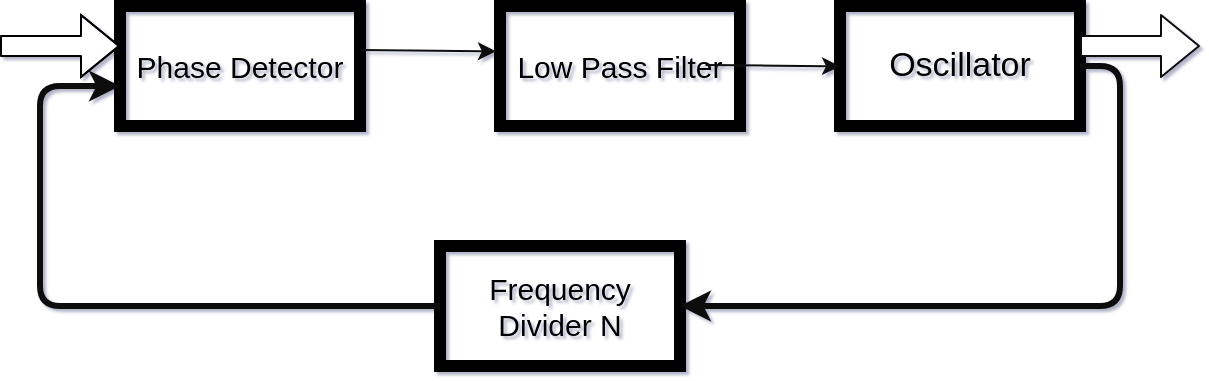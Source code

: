 <mxfile>
    <diagram id="pZAk7oC6Z5FoLjjvA_63" name="Page-1">
        <mxGraphModel dx="823" dy="713" grid="0" gridSize="10" guides="1" tooltips="1" connect="1" arrows="1" fold="1" page="1" pageScale="1" pageWidth="850" pageHeight="1100" background="#ffffff" math="0" shadow="1">
            <root>
                <mxCell id="0"/>
                <mxCell id="1" parent="0"/>
                <mxCell id="2" value="&lt;font style=&quot;font-size: 15px;&quot; color=&quot;#000000&quot;&gt;Phase Detector&lt;/font&gt;" style="rounded=0;whiteSpace=wrap;html=1;gradientColor=none;fillColor=none;strokeWidth=6;strokeColor=#000000;" vertex="1" parent="1">
                    <mxGeometry x="80" y="160" width="120" height="60" as="geometry"/>
                </mxCell>
                <mxCell id="3" value="&lt;font style=&quot;font-size: 17px;&quot; color=&quot;#030303&quot;&gt;Oscillator&lt;/font&gt;" style="rounded=0;whiteSpace=wrap;html=1;fillColor=none;strokeColor=#000000;strokeWidth=6;" vertex="1" parent="1">
                    <mxGeometry x="440" y="160" width="120" height="60" as="geometry"/>
                </mxCell>
                <mxCell id="4" value="&lt;font color=&quot;#000000&quot; style=&quot;font-size: 15px;&quot;&gt;Low Pass Filter&lt;/font&gt;" style="rounded=0;whiteSpace=wrap;html=1;fillColor=none;strokeColor=#050505;strokeWidth=6;" vertex="1" parent="1">
                    <mxGeometry x="270" y="160" width="120" height="60" as="geometry"/>
                </mxCell>
                <mxCell id="5" value="&lt;font color=&quot;#030303&quot; style=&quot;font-size: 15px;&quot;&gt;Frequency Divider N&lt;/font&gt;" style="rounded=0;whiteSpace=wrap;html=1;fillColor=none;strokeColor=#000000;strokeWidth=6;" vertex="1" parent="1">
                    <mxGeometry x="240" y="280" width="120" height="60" as="geometry"/>
                </mxCell>
                <mxCell id="6" value="" style="shape=flexArrow;endArrow=classic;html=1;fillColor=default;" edge="1" parent="1">
                    <mxGeometry width="50" height="50" relative="1" as="geometry">
                        <mxPoint x="20" y="180" as="sourcePoint"/>
                        <mxPoint x="80" y="180" as="targetPoint"/>
                        <Array as="points">
                            <mxPoint x="20" y="180"/>
                            <mxPoint x="40" y="180"/>
                        </Array>
                    </mxGeometry>
                </mxCell>
                <mxCell id="7" value="" style="endArrow=classic;html=1;exitX=1.006;exitY=0.367;exitDx=0;exitDy=0;exitPerimeter=0;strokeColor=#0D0D0D;entryX=-0.017;entryY=0.378;entryDx=0;entryDy=0;entryPerimeter=0;" edge="1" parent="1" source="2" target="4">
                    <mxGeometry width="50" height="50" relative="1" as="geometry">
                        <mxPoint x="220" y="230" as="sourcePoint"/>
                        <mxPoint x="260" y="182" as="targetPoint"/>
                    </mxGeometry>
                </mxCell>
                <mxCell id="9" value="" style="endArrow=classic;html=1;exitX=1.006;exitY=0.367;exitDx=0;exitDy=0;exitPerimeter=0;strokeColor=#0D0D0D;entryX=-0.017;entryY=0.378;entryDx=0;entryDy=0;entryPerimeter=0;" edge="1" parent="1">
                    <mxGeometry width="50" height="50" relative="1" as="geometry">
                        <mxPoint x="372.76" y="189.5" as="sourcePoint"/>
                        <mxPoint x="440" y="190.16" as="targetPoint"/>
                    </mxGeometry>
                </mxCell>
                <mxCell id="10" value="" style="endArrow=classic;html=1;strokeColor=#0D0D0D;fillColor=default;entryX=1;entryY=0.5;entryDx=0;entryDy=0;exitX=1;exitY=0.5;exitDx=0;exitDy=0;strokeWidth=3;" edge="1" parent="1" source="3" target="5">
                    <mxGeometry width="50" height="50" relative="1" as="geometry">
                        <mxPoint x="570" y="190" as="sourcePoint"/>
                        <mxPoint x="470" y="280" as="targetPoint"/>
                        <Array as="points">
                            <mxPoint x="580" y="190"/>
                            <mxPoint x="580" y="310"/>
                        </Array>
                    </mxGeometry>
                </mxCell>
                <mxCell id="11" value="" style="shape=flexArrow;endArrow=classic;html=1;strokeColor=#0D0D0D;fillColor=default;" edge="1" parent="1">
                    <mxGeometry width="50" height="50" relative="1" as="geometry">
                        <mxPoint x="560" y="180" as="sourcePoint"/>
                        <mxPoint x="620" y="180" as="targetPoint"/>
                    </mxGeometry>
                </mxCell>
                <mxCell id="12" value="" style="endArrow=classic;html=1;strokeColor=#0D0D0D;fillColor=default;exitX=0;exitY=0.5;exitDx=0;exitDy=0;strokeWidth=3;" edge="1" parent="1" source="5">
                    <mxGeometry width="50" height="50" relative="1" as="geometry">
                        <mxPoint x="60" y="320" as="sourcePoint"/>
                        <mxPoint x="80" y="200" as="targetPoint"/>
                        <Array as="points">
                            <mxPoint x="40" y="310"/>
                            <mxPoint x="40" y="250"/>
                            <mxPoint x="40" y="200"/>
                        </Array>
                    </mxGeometry>
                </mxCell>
            </root>
        </mxGraphModel>
    </diagram>
</mxfile>